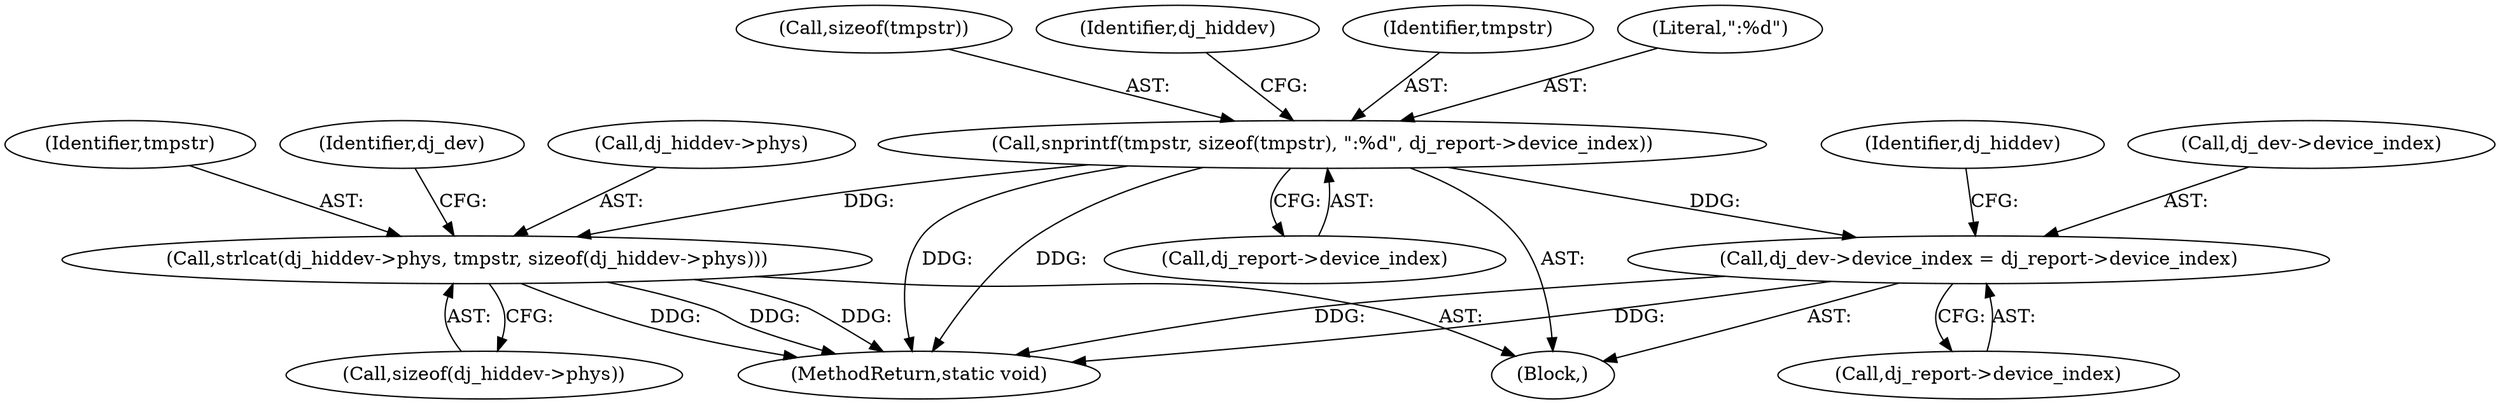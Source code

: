 digraph "0_linux_ad3e14d7c5268c2e24477c6ef54bbdf88add5d36_0@API" {
"1000245" [label="(Call,snprintf(tmpstr, sizeof(tmpstr), \":%d\", dj_report->device_index))"];
"1000253" [label="(Call,strlcat(dj_hiddev->phys, tmpstr, sizeof(dj_hiddev->phys)))"];
"1000300" [label="(Call,dj_dev->device_index = dj_report->device_index)"];
"1000247" [label="(Call,sizeof(tmpstr))"];
"1000255" [label="(Identifier,dj_hiddev)"];
"1000253" [label="(Call,strlcat(dj_hiddev->phys, tmpstr, sizeof(dj_hiddev->phys)))"];
"1000254" [label="(Call,dj_hiddev->phys)"];
"1000257" [label="(Identifier,tmpstr)"];
"1000258" [label="(Call,sizeof(dj_hiddev->phys))"];
"1000263" [label="(Identifier,dj_dev)"];
"1000300" [label="(Call,dj_dev->device_index = dj_report->device_index)"];
"1000246" [label="(Identifier,tmpstr)"];
"1000245" [label="(Call,snprintf(tmpstr, sizeof(tmpstr), \":%d\", dj_report->device_index))"];
"1000249" [label="(Literal,\":%d\")"];
"1000304" [label="(Call,dj_report->device_index)"];
"1000309" [label="(Identifier,dj_hiddev)"];
"1000250" [label="(Call,dj_report->device_index)"];
"1000106" [label="(Block,)"];
"1000349" [label="(MethodReturn,static void)"];
"1000301" [label="(Call,dj_dev->device_index)"];
"1000245" -> "1000106"  [label="AST: "];
"1000245" -> "1000250"  [label="CFG: "];
"1000246" -> "1000245"  [label="AST: "];
"1000247" -> "1000245"  [label="AST: "];
"1000249" -> "1000245"  [label="AST: "];
"1000250" -> "1000245"  [label="AST: "];
"1000255" -> "1000245"  [label="CFG: "];
"1000245" -> "1000349"  [label="DDG: "];
"1000245" -> "1000349"  [label="DDG: "];
"1000245" -> "1000253"  [label="DDG: "];
"1000245" -> "1000300"  [label="DDG: "];
"1000253" -> "1000106"  [label="AST: "];
"1000253" -> "1000258"  [label="CFG: "];
"1000254" -> "1000253"  [label="AST: "];
"1000257" -> "1000253"  [label="AST: "];
"1000258" -> "1000253"  [label="AST: "];
"1000263" -> "1000253"  [label="CFG: "];
"1000253" -> "1000349"  [label="DDG: "];
"1000253" -> "1000349"  [label="DDG: "];
"1000253" -> "1000349"  [label="DDG: "];
"1000300" -> "1000106"  [label="AST: "];
"1000300" -> "1000304"  [label="CFG: "];
"1000301" -> "1000300"  [label="AST: "];
"1000304" -> "1000300"  [label="AST: "];
"1000309" -> "1000300"  [label="CFG: "];
"1000300" -> "1000349"  [label="DDG: "];
"1000300" -> "1000349"  [label="DDG: "];
}
